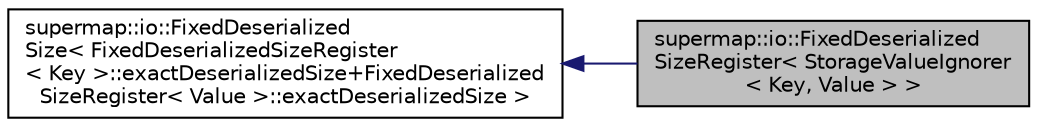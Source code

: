 digraph "supermap::io::FixedDeserializedSizeRegister&lt; StorageValueIgnorer&lt; Key, Value &gt; &gt;"
{
 // LATEX_PDF_SIZE
  edge [fontname="Helvetica",fontsize="10",labelfontname="Helvetica",labelfontsize="10"];
  node [fontname="Helvetica",fontsize="10",shape=record];
  rankdir="LR";
  Node1 [label="supermap::io::FixedDeserialized\lSizeRegister\< StorageValueIgnorer\l\< Key, Value \> \>",height=0.2,width=0.4,color="black", fillcolor="grey75", style="filled", fontcolor="black",tooltip="Register of StorageValueIgnorer deserialized size."];
  Node2 -> Node1 [dir="back",color="midnightblue",fontsize="10",style="solid",fontname="Helvetica"];
  Node2 [label="supermap::io::FixedDeserialized\lSize\< FixedDeserializedSizeRegister\l\< Key \>::exactDeserializedSize+FixedDeserialized\lSizeRegister\< Value \>::exactDeserializedSize \>",height=0.2,width=0.4,color="black", fillcolor="white", style="filled",URL="$structsupermap_1_1io_1_1FixedDeserializedSize.html",tooltip=" "];
}
